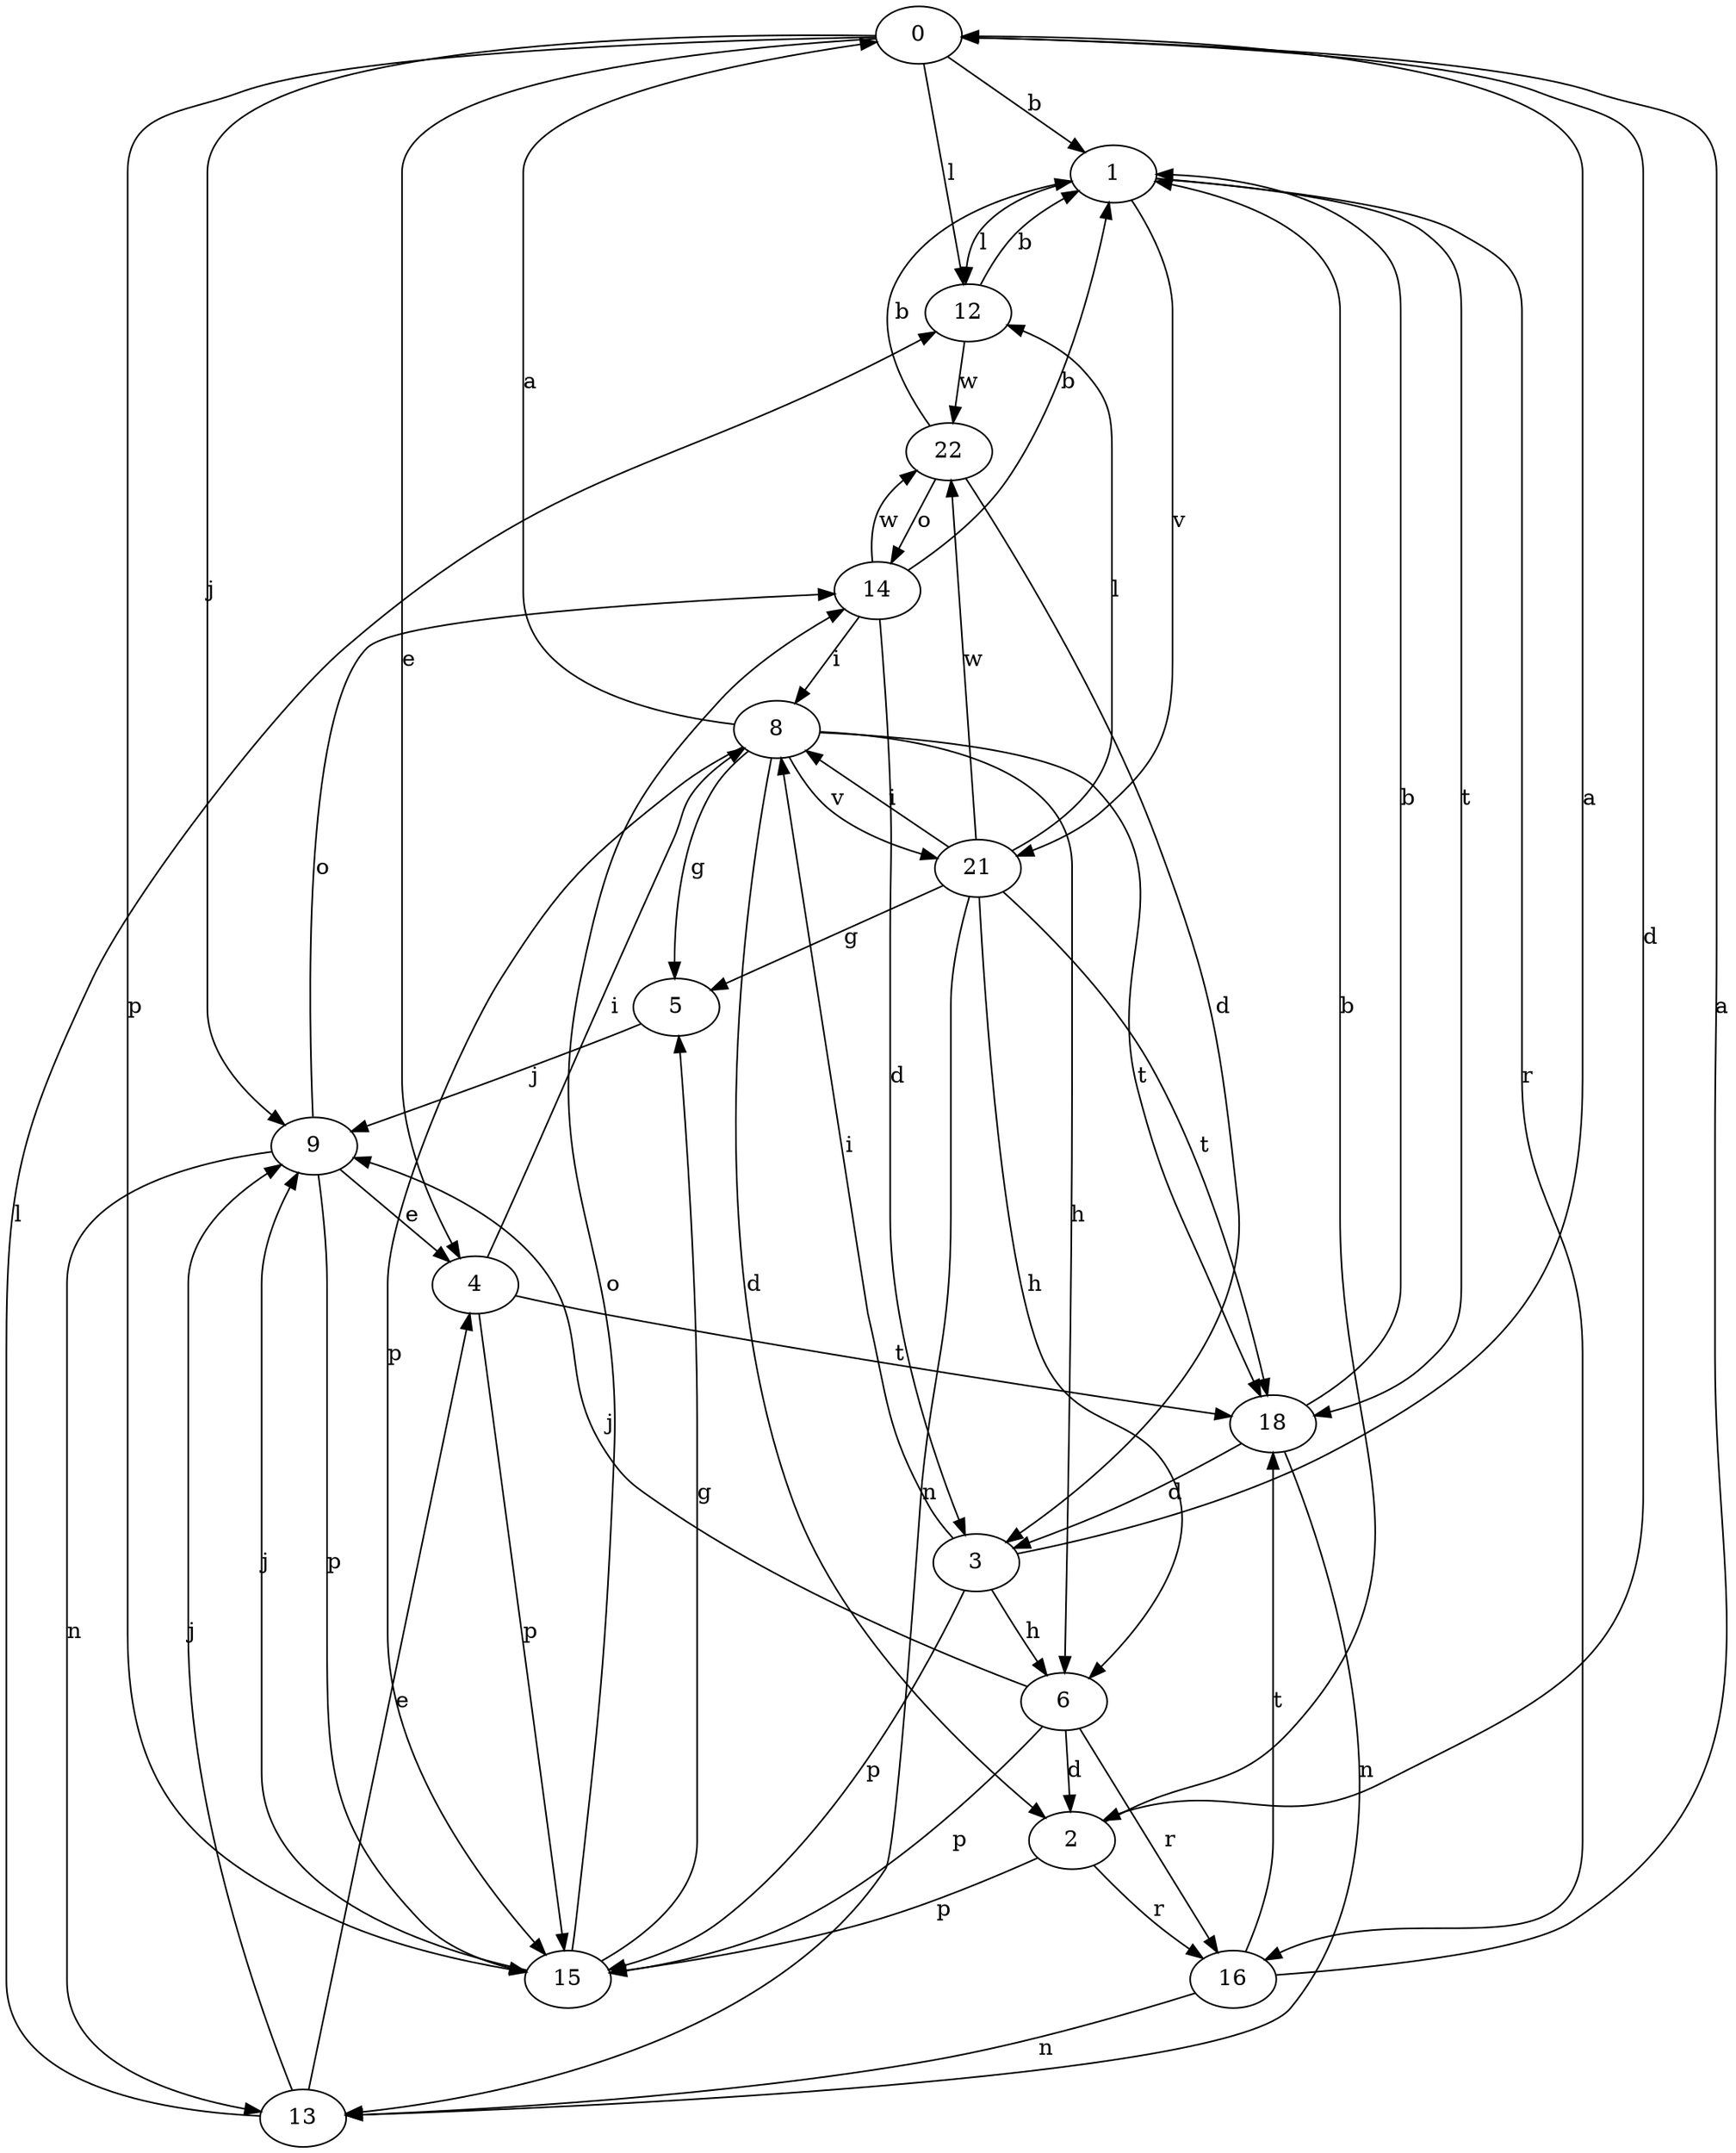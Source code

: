 strict digraph  {
0;
1;
2;
3;
4;
5;
6;
8;
9;
12;
13;
14;
15;
16;
18;
21;
22;
0 -> 1  [label=b];
0 -> 2  [label=d];
0 -> 4  [label=e];
0 -> 9  [label=j];
0 -> 12  [label=l];
0 -> 15  [label=p];
1 -> 12  [label=l];
1 -> 16  [label=r];
1 -> 18  [label=t];
1 -> 21  [label=v];
2 -> 1  [label=b];
2 -> 15  [label=p];
2 -> 16  [label=r];
3 -> 0  [label=a];
3 -> 6  [label=h];
3 -> 8  [label=i];
3 -> 15  [label=p];
4 -> 8  [label=i];
4 -> 15  [label=p];
4 -> 18  [label=t];
5 -> 9  [label=j];
6 -> 2  [label=d];
6 -> 9  [label=j];
6 -> 15  [label=p];
6 -> 16  [label=r];
8 -> 0  [label=a];
8 -> 2  [label=d];
8 -> 5  [label=g];
8 -> 6  [label=h];
8 -> 15  [label=p];
8 -> 18  [label=t];
8 -> 21  [label=v];
9 -> 4  [label=e];
9 -> 13  [label=n];
9 -> 14  [label=o];
9 -> 15  [label=p];
12 -> 1  [label=b];
12 -> 22  [label=w];
13 -> 4  [label=e];
13 -> 9  [label=j];
13 -> 12  [label=l];
14 -> 1  [label=b];
14 -> 3  [label=d];
14 -> 8  [label=i];
14 -> 22  [label=w];
15 -> 5  [label=g];
15 -> 9  [label=j];
15 -> 14  [label=o];
16 -> 0  [label=a];
16 -> 13  [label=n];
16 -> 18  [label=t];
18 -> 1  [label=b];
18 -> 3  [label=d];
18 -> 13  [label=n];
21 -> 5  [label=g];
21 -> 6  [label=h];
21 -> 8  [label=i];
21 -> 12  [label=l];
21 -> 13  [label=n];
21 -> 18  [label=t];
21 -> 22  [label=w];
22 -> 1  [label=b];
22 -> 3  [label=d];
22 -> 14  [label=o];
}
